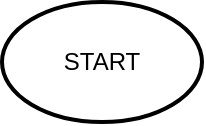 <mxfile version="21.5.0" type="github">
  <diagram name="Page-1" id="IFwZsp1LCMtRQclVoAp7">
    <mxGraphModel dx="880" dy="515" grid="1" gridSize="10" guides="1" tooltips="1" connect="1" arrows="1" fold="1" page="1" pageScale="1" pageWidth="827" pageHeight="1169" math="0" shadow="0">
      <root>
        <mxCell id="0" />
        <mxCell id="1" parent="0" />
        <mxCell id="qYl1CqLrOWj8gVn47NIR-1" value="START" style="strokeWidth=2;html=1;shape=mxgraph.flowchart.start_1;whiteSpace=wrap;" vertex="1" parent="1">
          <mxGeometry x="350" y="10" width="100" height="60" as="geometry" />
        </mxCell>
      </root>
    </mxGraphModel>
  </diagram>
</mxfile>
